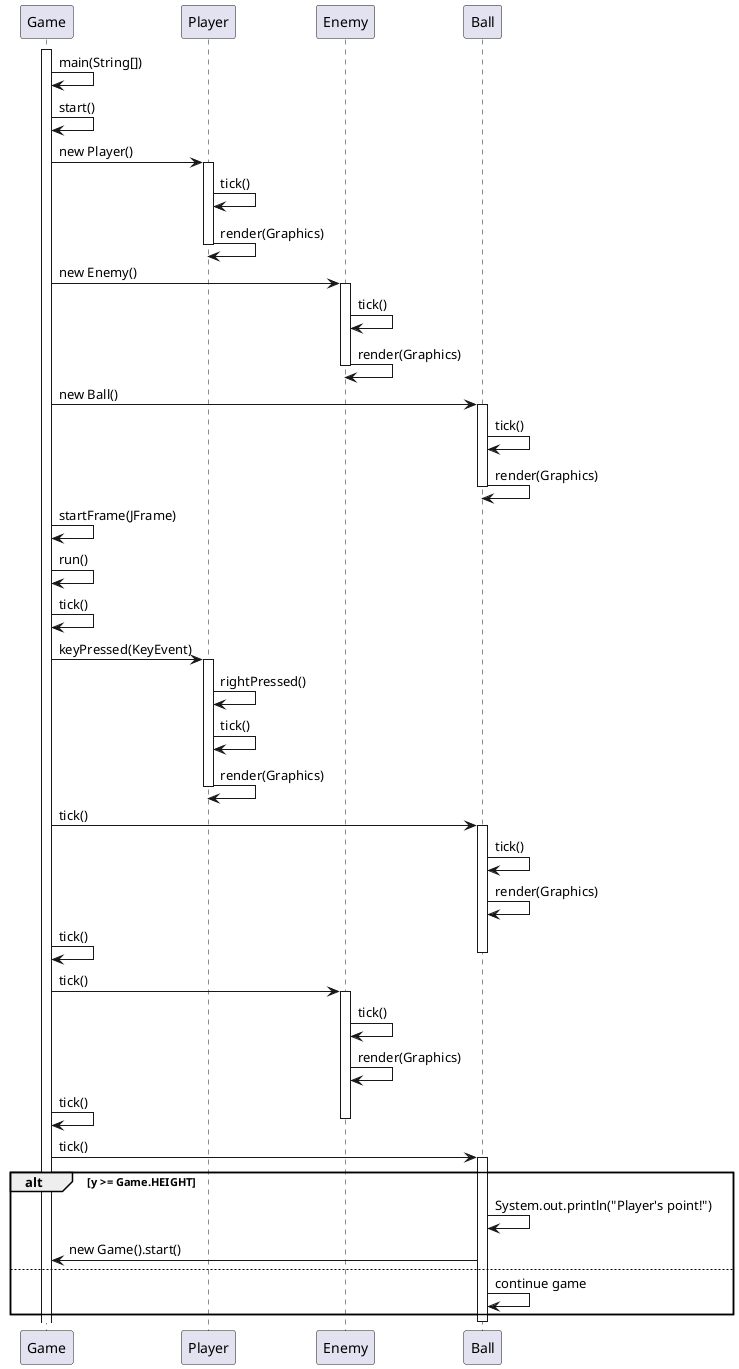 @startuml sequenceDiagram

participant Game
participant Player
participant Enemy
participant Ball

' Game setup and initialization
activate Game
Game -> Game: main(String[])
Game -> Game: start()
Game -> Player: new Player()
activate Player
Player -> Player: tick()
Player -> Player: render(Graphics)
deactivate Player
Game -> Enemy: new Enemy()
activate Enemy
Enemy -> Enemy: tick()
Enemy -> Enemy: render(Graphics)
deactivate Enemy
Game -> Ball: new Ball()
activate Ball
Ball -> Ball: tick()
Ball -> Ball: render(Graphics)
deactivate Ball
Game -> Game: startFrame(JFrame)
Game -> Game: run()
Game -> Game: tick()


' Player moves right
Game -> Player: keyPressed(KeyEvent)
activate Player
Player -> Player: rightPressed()
Player -> Player: tick()
Player -> Player: render(Graphics)
deactivate Player

' Ball moves
Game -> Ball: tick()
activate Ball
Ball -> Ball: tick()
Ball -> Ball: render(Graphics)
Game -> Game: tick()
deactivate Ball

' Enemy moves
Game -> Enemy: tick()
activate Enemy
Enemy -> Enemy: tick()
Enemy -> Enemy: render(Graphics)
Game -> Game: tick()
deactivate Enemy

' Player scores a point
Game -> Ball: tick()
activate Ball
alt y >= Game.HEIGHT
    Ball -> Ball: System.out.println("Player's point!")
    Ball -> Game: new Game().start()
else
    Ball -> Ball: continue game
end
deactivate Ball


@enduml
